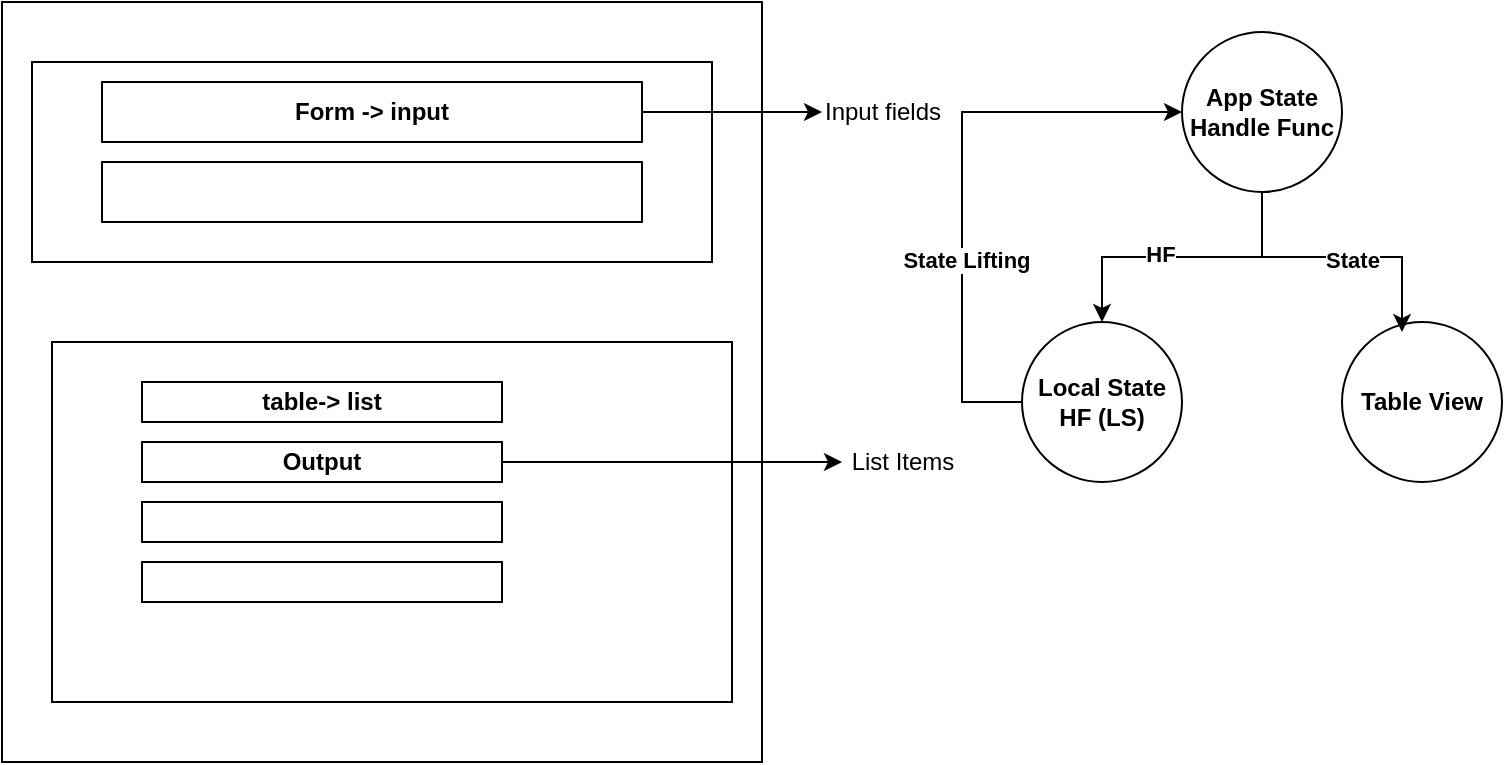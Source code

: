 <mxfile version="23.1.5" type="device">
  <diagram name="Page-1" id="WHxpcmtHbCmQP2puZWoR">
    <mxGraphModel dx="1050" dy="569" grid="1" gridSize="10" guides="1" tooltips="1" connect="1" arrows="1" fold="1" page="1" pageScale="1" pageWidth="850" pageHeight="1100" math="0" shadow="0">
      <root>
        <mxCell id="0" />
        <mxCell id="1" parent="0" />
        <mxCell id="aUndiYgjPMZcbq26TZ2_-1" value="" style="whiteSpace=wrap;html=1;aspect=fixed;" vertex="1" parent="1">
          <mxGeometry x="60" y="100" width="380" height="380" as="geometry" />
        </mxCell>
        <mxCell id="aUndiYgjPMZcbq26TZ2_-2" value="" style="rounded=0;whiteSpace=wrap;html=1;" vertex="1" parent="1">
          <mxGeometry x="75" y="130" width="340" height="100" as="geometry" />
        </mxCell>
        <mxCell id="aUndiYgjPMZcbq26TZ2_-13" style="edgeStyle=orthogonalEdgeStyle;rounded=0;orthogonalLoop=1;jettySize=auto;html=1;" edge="1" parent="1" source="aUndiYgjPMZcbq26TZ2_-3">
          <mxGeometry relative="1" as="geometry">
            <mxPoint x="470" y="155" as="targetPoint" />
          </mxGeometry>
        </mxCell>
        <mxCell id="aUndiYgjPMZcbq26TZ2_-3" value="&lt;b&gt;Form -&amp;gt; input&lt;/b&gt;" style="rounded=0;whiteSpace=wrap;html=1;" vertex="1" parent="1">
          <mxGeometry x="110" y="140" width="270" height="30" as="geometry" />
        </mxCell>
        <mxCell id="aUndiYgjPMZcbq26TZ2_-4" value="" style="rounded=0;whiteSpace=wrap;html=1;" vertex="1" parent="1">
          <mxGeometry x="110" y="180" width="270" height="30" as="geometry" />
        </mxCell>
        <mxCell id="aUndiYgjPMZcbq26TZ2_-6" value="" style="rounded=0;whiteSpace=wrap;html=1;" vertex="1" parent="1">
          <mxGeometry x="85" y="270" width="340" height="180" as="geometry" />
        </mxCell>
        <mxCell id="aUndiYgjPMZcbq26TZ2_-7" value="&lt;b&gt;table-&amp;gt; list&lt;/b&gt;" style="rounded=0;whiteSpace=wrap;html=1;" vertex="1" parent="1">
          <mxGeometry x="130" y="290" width="180" height="20" as="geometry" />
        </mxCell>
        <mxCell id="aUndiYgjPMZcbq26TZ2_-15" style="edgeStyle=orthogonalEdgeStyle;rounded=0;orthogonalLoop=1;jettySize=auto;html=1;" edge="1" parent="1" source="aUndiYgjPMZcbq26TZ2_-10">
          <mxGeometry relative="1" as="geometry">
            <mxPoint x="480" y="330" as="targetPoint" />
          </mxGeometry>
        </mxCell>
        <mxCell id="aUndiYgjPMZcbq26TZ2_-10" value="&lt;b&gt;Output&lt;/b&gt;" style="rounded=0;whiteSpace=wrap;html=1;" vertex="1" parent="1">
          <mxGeometry x="130" y="320" width="180" height="20" as="geometry" />
        </mxCell>
        <mxCell id="aUndiYgjPMZcbq26TZ2_-11" value="" style="rounded=0;whiteSpace=wrap;html=1;" vertex="1" parent="1">
          <mxGeometry x="130" y="350" width="180" height="20" as="geometry" />
        </mxCell>
        <mxCell id="aUndiYgjPMZcbq26TZ2_-12" value="" style="rounded=0;whiteSpace=wrap;html=1;" vertex="1" parent="1">
          <mxGeometry x="130" y="380" width="180" height="20" as="geometry" />
        </mxCell>
        <mxCell id="aUndiYgjPMZcbq26TZ2_-14" value="Input fields" style="text;html=1;align=center;verticalAlign=middle;resizable=0;points=[];autosize=1;strokeColor=none;fillColor=none;" vertex="1" parent="1">
          <mxGeometry x="460" y="140" width="80" height="30" as="geometry" />
        </mxCell>
        <mxCell id="aUndiYgjPMZcbq26TZ2_-16" value="List Items" style="text;html=1;align=center;verticalAlign=middle;resizable=0;points=[];autosize=1;strokeColor=none;fillColor=none;" vertex="1" parent="1">
          <mxGeometry x="475" y="315" width="70" height="30" as="geometry" />
        </mxCell>
        <mxCell id="aUndiYgjPMZcbq26TZ2_-29" style="edgeStyle=orthogonalEdgeStyle;rounded=0;orthogonalLoop=1;jettySize=auto;html=1;entryX=0.5;entryY=0;entryDx=0;entryDy=0;" edge="1" parent="1" source="aUndiYgjPMZcbq26TZ2_-18" target="aUndiYgjPMZcbq26TZ2_-20">
          <mxGeometry relative="1" as="geometry" />
        </mxCell>
        <mxCell id="aUndiYgjPMZcbq26TZ2_-32" value="&lt;b&gt;HF&lt;/b&gt;" style="edgeLabel;html=1;align=center;verticalAlign=middle;resizable=0;points=[];" vertex="1" connectable="0" parent="aUndiYgjPMZcbq26TZ2_-29">
          <mxGeometry x="0.154" y="-2" relative="1" as="geometry">
            <mxPoint as="offset" />
          </mxGeometry>
        </mxCell>
        <mxCell id="aUndiYgjPMZcbq26TZ2_-18" value="&lt;b&gt;App State&lt;br&gt;Handle Func&lt;/b&gt;" style="ellipse;whiteSpace=wrap;html=1;aspect=fixed;" vertex="1" parent="1">
          <mxGeometry x="650" y="115" width="80" height="80" as="geometry" />
        </mxCell>
        <mxCell id="aUndiYgjPMZcbq26TZ2_-30" style="edgeStyle=orthogonalEdgeStyle;rounded=0;orthogonalLoop=1;jettySize=auto;html=1;entryX=0;entryY=0.5;entryDx=0;entryDy=0;" edge="1" parent="1" source="aUndiYgjPMZcbq26TZ2_-20" target="aUndiYgjPMZcbq26TZ2_-18">
          <mxGeometry relative="1" as="geometry">
            <Array as="points">
              <mxPoint x="540" y="300" />
              <mxPoint x="540" y="155" />
            </Array>
          </mxGeometry>
        </mxCell>
        <mxCell id="aUndiYgjPMZcbq26TZ2_-31" value="&lt;b&gt;State Lifting&lt;/b&gt;" style="edgeLabel;html=1;align=center;verticalAlign=middle;resizable=0;points=[];" vertex="1" connectable="0" parent="aUndiYgjPMZcbq26TZ2_-30">
          <mxGeometry x="-0.291" y="-2" relative="1" as="geometry">
            <mxPoint as="offset" />
          </mxGeometry>
        </mxCell>
        <mxCell id="aUndiYgjPMZcbq26TZ2_-20" value="&lt;b&gt;Local State&lt;br&gt;HF (LS)&lt;br&gt;&lt;/b&gt;" style="ellipse;whiteSpace=wrap;html=1;aspect=fixed;" vertex="1" parent="1">
          <mxGeometry x="570" y="260" width="80" height="80" as="geometry" />
        </mxCell>
        <mxCell id="aUndiYgjPMZcbq26TZ2_-21" value="&lt;b&gt;Table View&lt;/b&gt;" style="ellipse;whiteSpace=wrap;html=1;aspect=fixed;" vertex="1" parent="1">
          <mxGeometry x="730" y="260" width="80" height="80" as="geometry" />
        </mxCell>
        <mxCell id="aUndiYgjPMZcbq26TZ2_-28" style="edgeStyle=orthogonalEdgeStyle;rounded=0;orthogonalLoop=1;jettySize=auto;html=1;entryX=0.375;entryY=0.063;entryDx=0;entryDy=0;entryPerimeter=0;" edge="1" parent="1" source="aUndiYgjPMZcbq26TZ2_-18" target="aUndiYgjPMZcbq26TZ2_-21">
          <mxGeometry relative="1" as="geometry" />
        </mxCell>
        <mxCell id="aUndiYgjPMZcbq26TZ2_-33" value="&lt;b&gt;State&lt;/b&gt;" style="edgeLabel;html=1;align=center;verticalAlign=middle;resizable=0;points=[];" vertex="1" connectable="0" parent="aUndiYgjPMZcbq26TZ2_-28">
          <mxGeometry x="0.104" relative="1" as="geometry">
            <mxPoint y="1" as="offset" />
          </mxGeometry>
        </mxCell>
      </root>
    </mxGraphModel>
  </diagram>
</mxfile>
